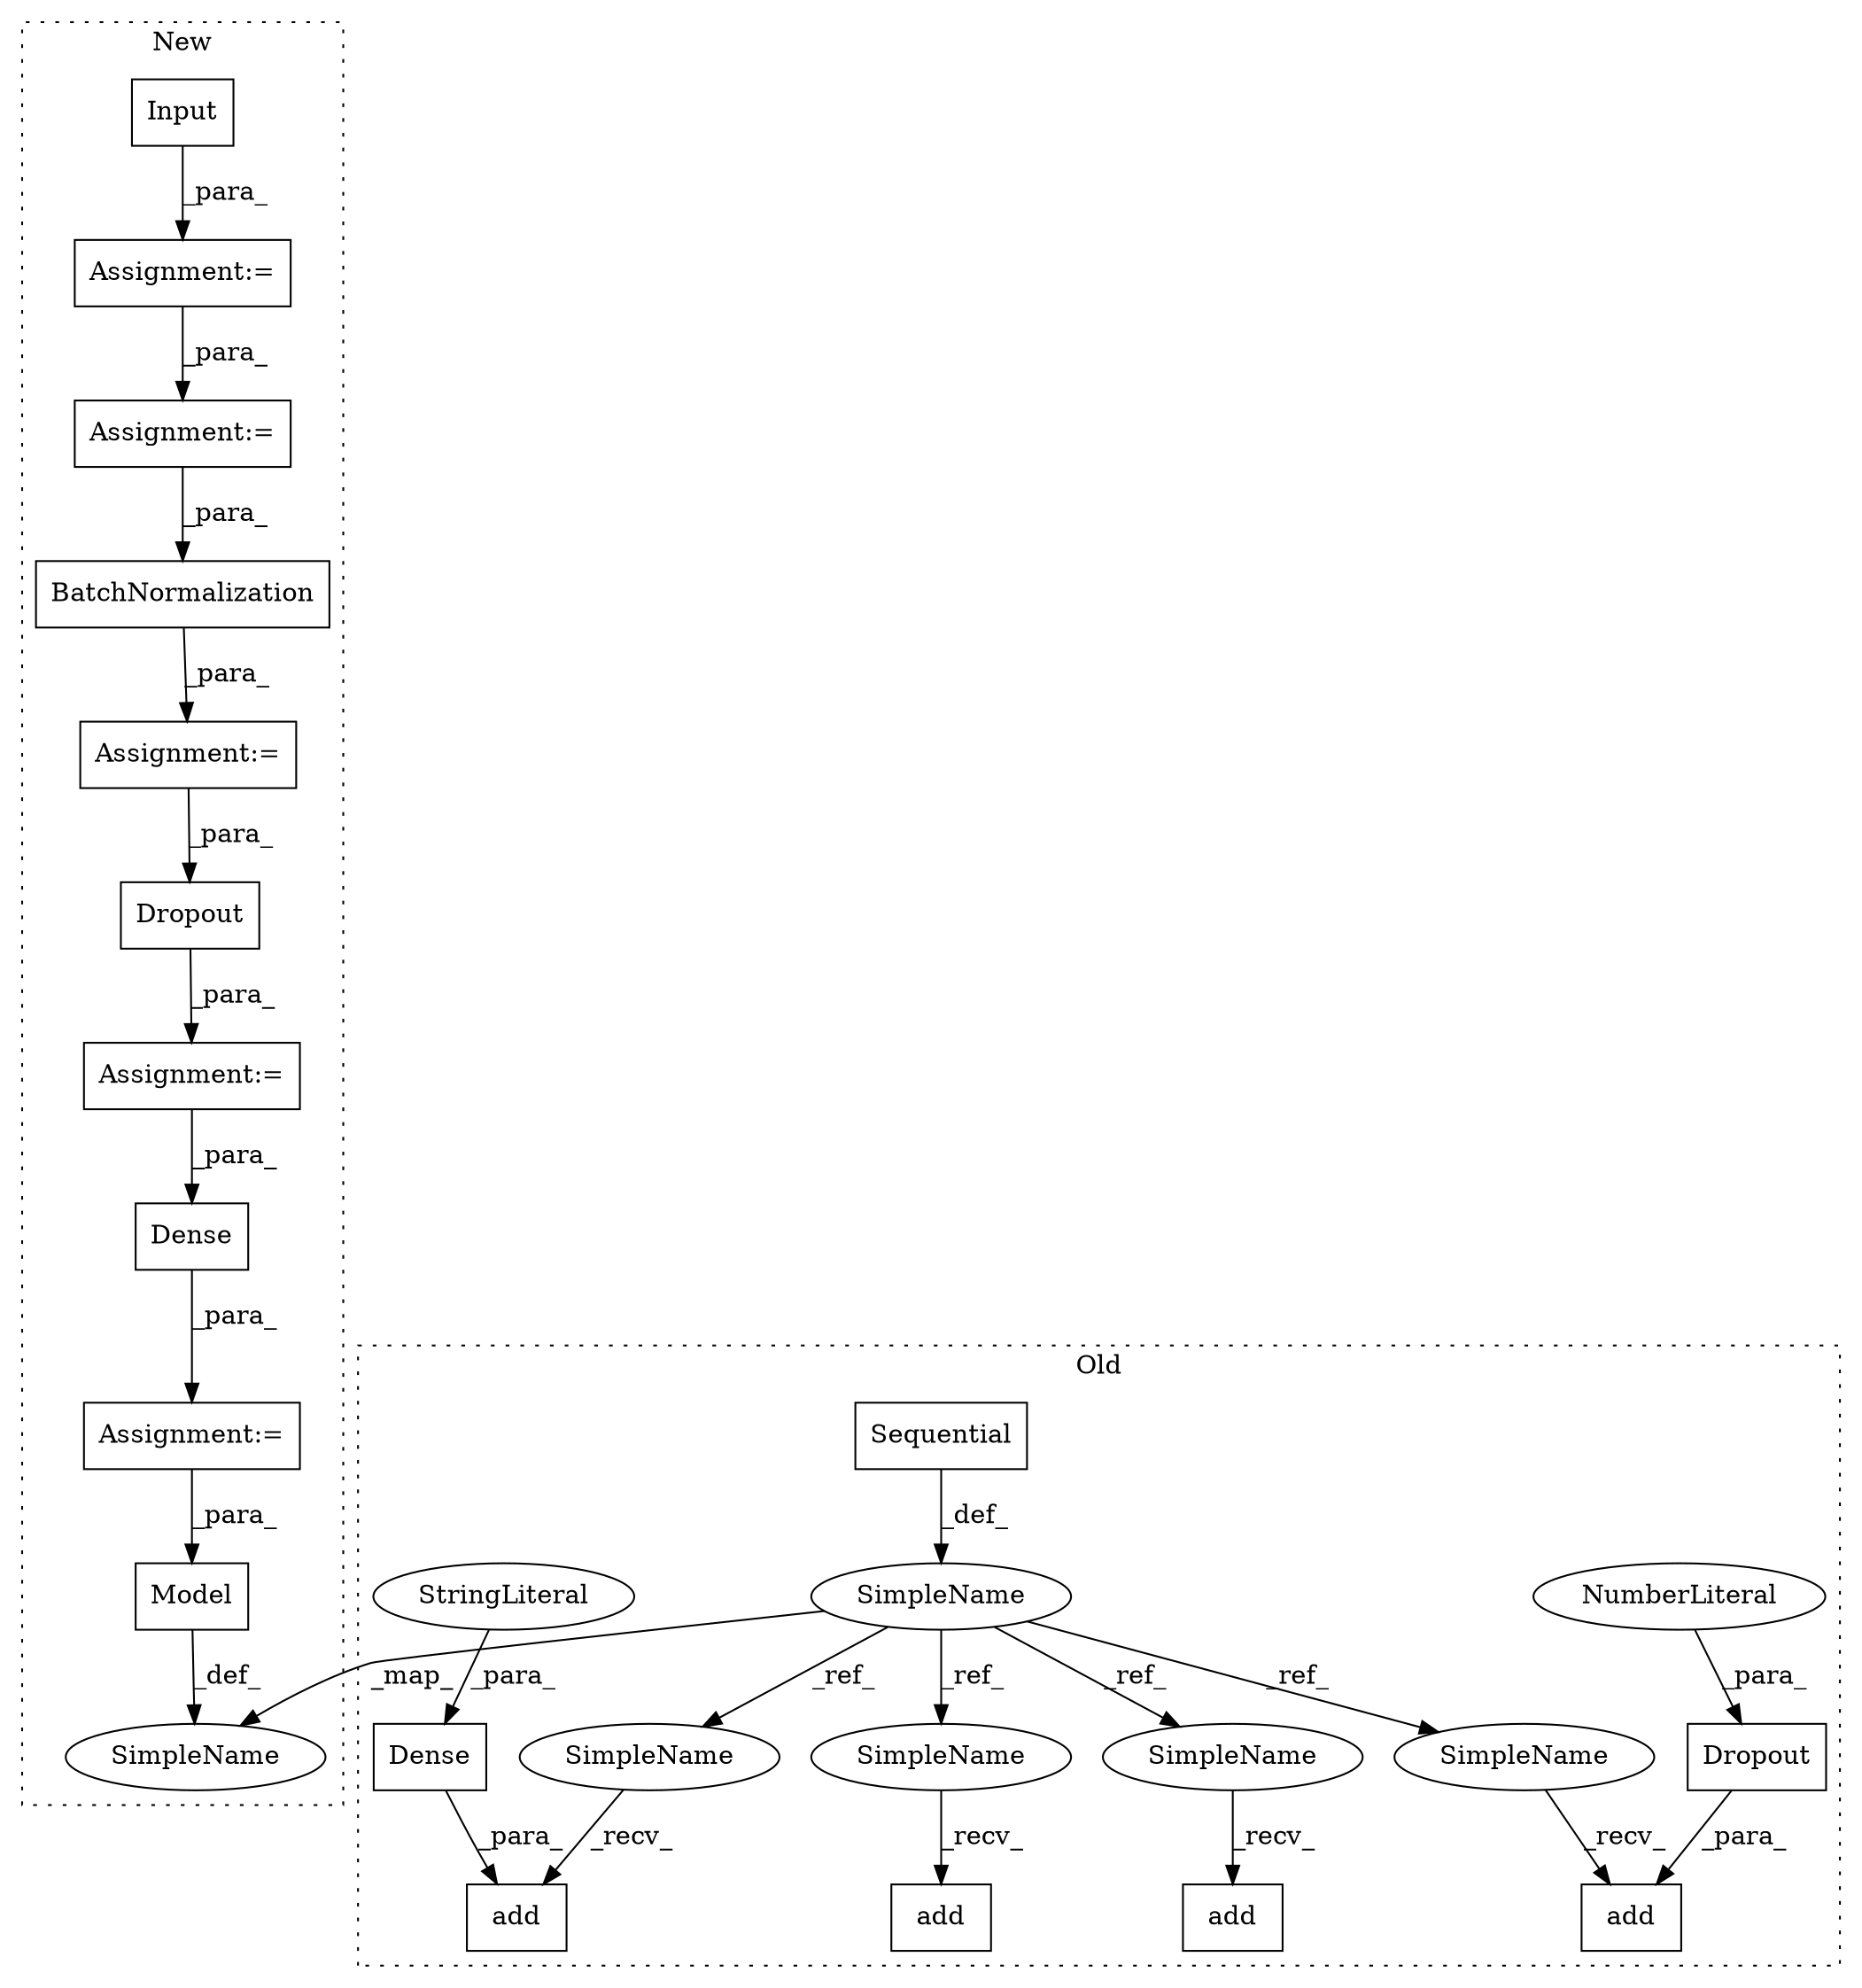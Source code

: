 digraph G {
subgraph cluster0 {
1 [label="add" a="32" s="2142,2158" l="4,1" shape="box"];
3 [label="Dropout" a="32" s="2146,2157" l="8,1" shape="box"];
4 [label="NumberLiteral" a="34" s="2154" l="3" shape="ellipse"];
8 [label="Sequential" a="32" s="1761" l="12" shape="box"];
9 [label="add" a="32" s="2171,2206" l="4,1" shape="box"];
10 [label="Dense" a="32" s="2175,2205" l="6,1" shape="box"];
11 [label="add" a="32" s="2108,2129" l="4,1" shape="box"];
13 [label="StringLiteral" a="45" s="2196" l="9" shape="ellipse"];
15 [label="SimpleName" a="42" s="1755" l="5" shape="ellipse"];
19 [label="add" a="32" s="2082,2095" l="4,1" shape="box"];
22 [label="SimpleName" a="42" s="2102" l="5" shape="ellipse"];
23 [label="SimpleName" a="42" s="2165" l="5" shape="ellipse"];
24 [label="SimpleName" a="42" s="2136" l="5" shape="ellipse"];
25 [label="SimpleName" a="42" s="2076" l="5" shape="ellipse"];
label = "Old";
style="dotted";
}
subgraph cluster1 {
2 [label="Dropout" a="32" s="2373,2394" l="8,1" shape="box"];
5 [label="Assignment:=" a="7" s="2414" l="1" shape="box"];
6 [label="Assignment:=" a="7" s="2098" l="1" shape="box"];
7 [label="Assignment:=" a="7" s="2496" l="1" shape="box"];
12 [label="Dense" a="32" s="2457,2476" l="6,1" shape="box"];
14 [label="Model" a="32" s="2571,2603" l="6,1" shape="box"];
16 [label="SimpleName" a="42" s="2565" l="5" shape="ellipse"];
17 [label="Input" a="32" s="2018,2040" l="6,1" shape="box"];
18 [label="Assignment:=" a="7" s="2151" l="1" shape="box"];
20 [label="Assignment:=" a="7" s="2288" l="1" shape="box"];
21 [label="BatchNormalization" a="32" s="2236,2268" l="19,1" shape="box"];
label = "New";
style="dotted";
}
2 -> 5 [label="_para_"];
3 -> 1 [label="_para_"];
4 -> 3 [label="_para_"];
5 -> 12 [label="_para_"];
6 -> 18 [label="_para_"];
7 -> 14 [label="_para_"];
8 -> 15 [label="_def_"];
10 -> 9 [label="_para_"];
12 -> 7 [label="_para_"];
13 -> 10 [label="_para_"];
14 -> 16 [label="_def_"];
15 -> 16 [label="_map_"];
15 -> 22 [label="_ref_"];
15 -> 24 [label="_ref_"];
15 -> 25 [label="_ref_"];
15 -> 23 [label="_ref_"];
17 -> 6 [label="_para_"];
18 -> 21 [label="_para_"];
20 -> 2 [label="_para_"];
21 -> 20 [label="_para_"];
22 -> 11 [label="_recv_"];
23 -> 9 [label="_recv_"];
24 -> 1 [label="_recv_"];
25 -> 19 [label="_recv_"];
}